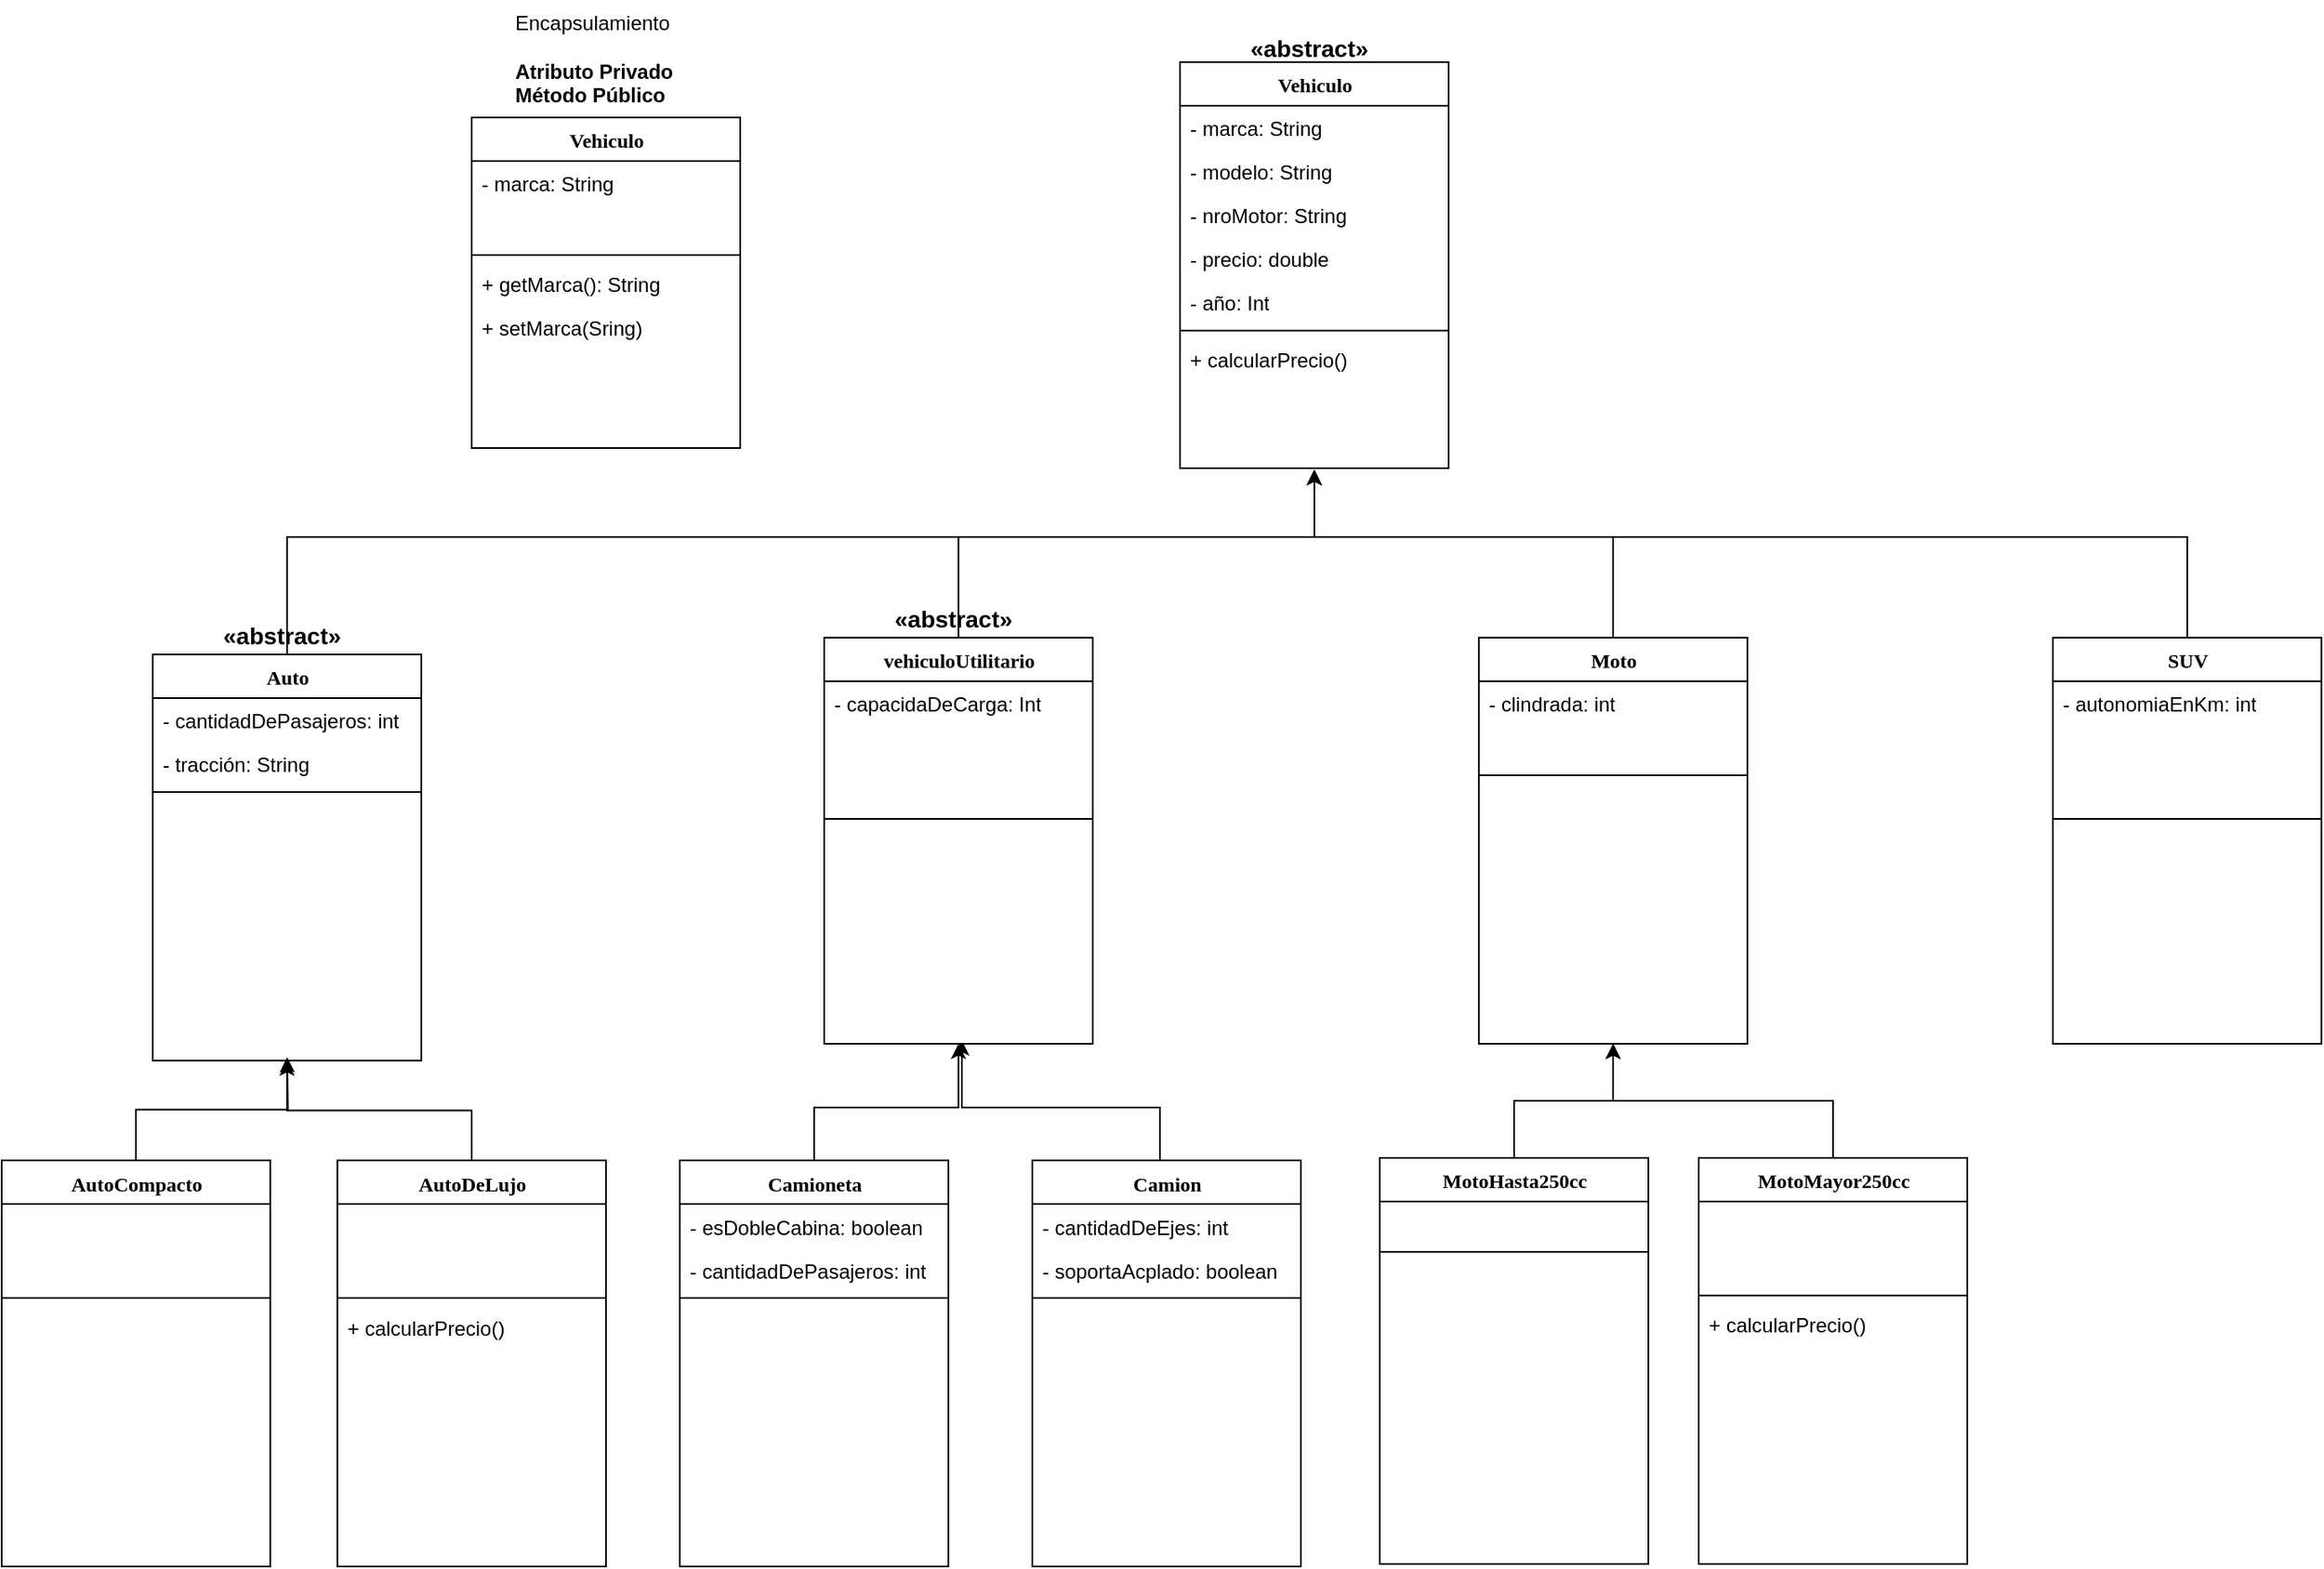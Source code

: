 <mxfile version="28.2.6">
  <diagram name="Page-1" id="9f46799a-70d6-7492-0946-bef42562c5a5">
    <mxGraphModel dx="1969" dy="1796" grid="1" gridSize="10" guides="1" tooltips="1" connect="1" arrows="1" fold="1" page="1" pageScale="1" pageWidth="1100" pageHeight="850" background="none" math="0" shadow="0">
      <root>
        <mxCell id="0" />
        <mxCell id="1" parent="0" />
        <mxCell id="R9KumFvwXoQ1iFfWE24s-2" value="Vehiculo" style="swimlane;html=1;fontStyle=1;align=center;verticalAlign=top;childLayout=stackLayout;horizontal=1;startSize=26;horizontalStack=0;resizeParent=1;resizeLast=0;collapsible=1;marginBottom=0;swimlaneFillColor=#ffffff;rounded=0;shadow=0;comic=0;labelBackgroundColor=none;strokeWidth=1;fillColor=none;fontFamily=Verdana;fontSize=12" vertex="1" parent="1">
          <mxGeometry x="318" y="70" width="160" height="197" as="geometry" />
        </mxCell>
        <mxCell id="R9KumFvwXoQ1iFfWE24s-3" value="- marca: String" style="text;html=1;strokeColor=none;fillColor=none;align=left;verticalAlign=top;spacingLeft=4;spacingRight=4;whiteSpace=wrap;overflow=hidden;rotatable=0;points=[[0,0.5],[1,0.5]];portConstraint=eastwest;" vertex="1" parent="R9KumFvwXoQ1iFfWE24s-2">
          <mxGeometry y="26" width="160" height="26" as="geometry" />
        </mxCell>
        <mxCell id="R9KumFvwXoQ1iFfWE24s-6" value="&amp;nbsp;" style="text;html=1;strokeColor=none;fillColor=none;align=left;verticalAlign=top;spacingLeft=4;spacingRight=4;whiteSpace=wrap;overflow=hidden;rotatable=0;points=[[0,0.5],[1,0.5]];portConstraint=eastwest;" vertex="1" parent="R9KumFvwXoQ1iFfWE24s-2">
          <mxGeometry y="52" width="160" height="26" as="geometry" />
        </mxCell>
        <mxCell id="R9KumFvwXoQ1iFfWE24s-7" value="" style="line;html=1;strokeWidth=1;fillColor=none;align=left;verticalAlign=middle;spacingTop=-1;spacingLeft=3;spacingRight=3;rotatable=0;labelPosition=right;points=[];portConstraint=eastwest;" vertex="1" parent="R9KumFvwXoQ1iFfWE24s-2">
          <mxGeometry y="78" width="160" height="8" as="geometry" />
        </mxCell>
        <mxCell id="R9KumFvwXoQ1iFfWE24s-8" value="+ getMarca(): String" style="text;html=1;strokeColor=none;fillColor=none;align=left;verticalAlign=top;spacingLeft=4;spacingRight=4;whiteSpace=wrap;overflow=hidden;rotatable=0;points=[[0,0.5],[1,0.5]];portConstraint=eastwest;" vertex="1" parent="R9KumFvwXoQ1iFfWE24s-2">
          <mxGeometry y="86" width="160" height="26" as="geometry" />
        </mxCell>
        <mxCell id="R9KumFvwXoQ1iFfWE24s-9" value="+ setMarca(Sring)" style="text;html=1;strokeColor=none;fillColor=none;align=left;verticalAlign=top;spacingLeft=4;spacingRight=4;whiteSpace=wrap;overflow=hidden;rotatable=0;points=[[0,0.5],[1,0.5]];portConstraint=eastwest;" vertex="1" parent="R9KumFvwXoQ1iFfWE24s-2">
          <mxGeometry y="112" width="160" height="26" as="geometry" />
        </mxCell>
        <mxCell id="R9KumFvwXoQ1iFfWE24s-12" value="Vehiculo" style="swimlane;html=1;fontStyle=1;align=center;verticalAlign=top;childLayout=stackLayout;horizontal=1;startSize=26;horizontalStack=0;resizeParent=1;resizeLast=0;collapsible=1;marginBottom=0;swimlaneFillColor=#ffffff;rounded=0;shadow=0;comic=0;labelBackgroundColor=none;strokeWidth=1;fillColor=none;fontFamily=Verdana;fontSize=12" vertex="1" parent="1">
          <mxGeometry x="740" y="37" width="160" height="242" as="geometry" />
        </mxCell>
        <mxCell id="R9KumFvwXoQ1iFfWE24s-13" value="- marca: String" style="text;html=1;strokeColor=none;fillColor=none;align=left;verticalAlign=top;spacingLeft=4;spacingRight=4;whiteSpace=wrap;overflow=hidden;rotatable=0;points=[[0,0.5],[1,0.5]];portConstraint=eastwest;" vertex="1" parent="R9KumFvwXoQ1iFfWE24s-12">
          <mxGeometry y="26" width="160" height="26" as="geometry" />
        </mxCell>
        <mxCell id="R9KumFvwXoQ1iFfWE24s-14" value="- modelo: String" style="text;html=1;strokeColor=none;fillColor=none;align=left;verticalAlign=top;spacingLeft=4;spacingRight=4;whiteSpace=wrap;overflow=hidden;rotatable=0;points=[[0,0.5],[1,0.5]];portConstraint=eastwest;" vertex="1" parent="R9KumFvwXoQ1iFfWE24s-12">
          <mxGeometry y="52" width="160" height="26" as="geometry" />
        </mxCell>
        <mxCell id="R9KumFvwXoQ1iFfWE24s-15" value="- nroMotor: String" style="text;html=1;strokeColor=none;fillColor=none;align=left;verticalAlign=top;spacingLeft=4;spacingRight=4;whiteSpace=wrap;overflow=hidden;rotatable=0;points=[[0,0.5],[1,0.5]];portConstraint=eastwest;" vertex="1" parent="R9KumFvwXoQ1iFfWE24s-12">
          <mxGeometry y="78" width="160" height="26" as="geometry" />
        </mxCell>
        <mxCell id="R9KumFvwXoQ1iFfWE24s-22" value="- precio: double" style="text;html=1;strokeColor=none;fillColor=none;align=left;verticalAlign=top;spacingLeft=4;spacingRight=4;whiteSpace=wrap;overflow=hidden;rotatable=0;points=[[0,0.5],[1,0.5]];portConstraint=eastwest;" vertex="1" parent="R9KumFvwXoQ1iFfWE24s-12">
          <mxGeometry y="104" width="160" height="26" as="geometry" />
        </mxCell>
        <mxCell id="R9KumFvwXoQ1iFfWE24s-16" value="- año: Int" style="text;html=1;strokeColor=none;fillColor=none;align=left;verticalAlign=top;spacingLeft=4;spacingRight=4;whiteSpace=wrap;overflow=hidden;rotatable=0;points=[[0,0.5],[1,0.5]];portConstraint=eastwest;" vertex="1" parent="R9KumFvwXoQ1iFfWE24s-12">
          <mxGeometry y="130" width="160" height="26" as="geometry" />
        </mxCell>
        <mxCell id="R9KumFvwXoQ1iFfWE24s-17" value="" style="line;html=1;strokeWidth=1;fillColor=none;align=left;verticalAlign=middle;spacingTop=-1;spacingLeft=3;spacingRight=3;rotatable=0;labelPosition=right;points=[];portConstraint=eastwest;" vertex="1" parent="R9KumFvwXoQ1iFfWE24s-12">
          <mxGeometry y="156" width="160" height="8" as="geometry" />
        </mxCell>
        <mxCell id="R9KumFvwXoQ1iFfWE24s-18" value="+ calcularPrecio()" style="text;html=1;strokeColor=none;fillColor=none;align=left;verticalAlign=top;spacingLeft=4;spacingRight=4;whiteSpace=wrap;overflow=hidden;rotatable=0;points=[[0,0.5],[1,0.5]];portConstraint=eastwest;" vertex="1" parent="R9KumFvwXoQ1iFfWE24s-12">
          <mxGeometry y="164" width="160" height="26" as="geometry" />
        </mxCell>
        <mxCell id="R9KumFvwXoQ1iFfWE24s-21" value="Encapsulamiento&lt;div&gt;&lt;br&gt;&lt;/div&gt;&lt;div&gt;&lt;b&gt;Atributo Privado&lt;/b&gt;&lt;/div&gt;&lt;div&gt;&lt;b&gt;Método Público&lt;/b&gt;&lt;/div&gt;" style="text;html=1;strokeColor=none;fillColor=none;align=left;verticalAlign=top;spacingLeft=4;spacingRight=4;whiteSpace=wrap;overflow=hidden;rotatable=0;points=[[0,0.5],[1,0.5]];portConstraint=eastwest;" vertex="1" parent="1">
          <mxGeometry x="338" width="140" height="60" as="geometry" />
        </mxCell>
        <mxCell id="R9KumFvwXoQ1iFfWE24s-24" value="Auto" style="swimlane;html=1;fontStyle=1;align=center;verticalAlign=top;childLayout=stackLayout;horizontal=1;startSize=26;horizontalStack=0;resizeParent=1;resizeLast=0;collapsible=1;marginBottom=0;swimlaneFillColor=#ffffff;rounded=0;shadow=0;comic=0;labelBackgroundColor=none;strokeWidth=1;fillColor=none;fontFamily=Verdana;fontSize=12" vertex="1" parent="1">
          <mxGeometry x="128" y="390" width="160" height="242" as="geometry" />
        </mxCell>
        <mxCell id="R9KumFvwXoQ1iFfWE24s-90" value="- cantidadDePasajeros: int" style="text;html=1;strokeColor=none;fillColor=none;align=left;verticalAlign=top;spacingLeft=4;spacingRight=4;whiteSpace=wrap;overflow=hidden;rotatable=0;points=[[0,0.5],[1,0.5]];portConstraint=eastwest;" vertex="1" parent="R9KumFvwXoQ1iFfWE24s-24">
          <mxGeometry y="26" width="160" height="26" as="geometry" />
        </mxCell>
        <mxCell id="R9KumFvwXoQ1iFfWE24s-26" value="- tracción: String" style="text;html=1;strokeColor=none;fillColor=none;align=left;verticalAlign=top;spacingLeft=4;spacingRight=4;whiteSpace=wrap;overflow=hidden;rotatable=0;points=[[0,0.5],[1,0.5]];portConstraint=eastwest;" vertex="1" parent="R9KumFvwXoQ1iFfWE24s-24">
          <mxGeometry y="52" width="160" height="26" as="geometry" />
        </mxCell>
        <mxCell id="R9KumFvwXoQ1iFfWE24s-31" value="" style="line;html=1;strokeWidth=1;fillColor=none;align=left;verticalAlign=middle;spacingTop=-1;spacingLeft=3;spacingRight=3;rotatable=0;labelPosition=right;points=[];portConstraint=eastwest;" vertex="1" parent="R9KumFvwXoQ1iFfWE24s-24">
          <mxGeometry y="78" width="160" height="8" as="geometry" />
        </mxCell>
        <mxCell id="R9KumFvwXoQ1iFfWE24s-92" value="&amp;nbsp;" style="text;html=1;strokeColor=none;fillColor=none;align=left;verticalAlign=top;spacingLeft=4;spacingRight=4;whiteSpace=wrap;overflow=hidden;rotatable=0;points=[[0,0.5],[1,0.5]];portConstraint=eastwest;" vertex="1" parent="R9KumFvwXoQ1iFfWE24s-24">
          <mxGeometry y="86" width="160" height="26" as="geometry" />
        </mxCell>
        <mxCell id="R9KumFvwXoQ1iFfWE24s-88" style="edgeStyle=orthogonalEdgeStyle;rounded=0;orthogonalLoop=1;jettySize=auto;html=1;entryX=0.5;entryY=1;entryDx=0;entryDy=0;exitX=0.5;exitY=0;exitDx=0;exitDy=0;" edge="1" parent="1" source="R9KumFvwXoQ1iFfWE24s-34" target="R9KumFvwXoQ1iFfWE24s-80">
          <mxGeometry relative="1" as="geometry">
            <Array as="points">
              <mxPoint x="522" y="660" />
              <mxPoint x="608" y="660" />
            </Array>
          </mxGeometry>
        </mxCell>
        <mxCell id="R9KumFvwXoQ1iFfWE24s-34" value="Camioneta" style="swimlane;html=1;fontStyle=1;align=center;verticalAlign=top;childLayout=stackLayout;horizontal=1;startSize=26;horizontalStack=0;resizeParent=1;resizeLast=0;collapsible=1;marginBottom=0;swimlaneFillColor=#ffffff;rounded=0;shadow=0;comic=0;labelBackgroundColor=none;strokeWidth=1;fillColor=none;fontFamily=Verdana;fontSize=12" vertex="1" parent="1">
          <mxGeometry x="442" y="691.5" width="160" height="242" as="geometry" />
        </mxCell>
        <mxCell id="R9KumFvwXoQ1iFfWE24s-35" value="- esDobleCabina: boolean" style="text;html=1;strokeColor=none;fillColor=none;align=left;verticalAlign=top;spacingLeft=4;spacingRight=4;whiteSpace=wrap;overflow=hidden;rotatable=0;points=[[0,0.5],[1,0.5]];portConstraint=eastwest;" vertex="1" parent="R9KumFvwXoQ1iFfWE24s-34">
          <mxGeometry y="26" width="160" height="26" as="geometry" />
        </mxCell>
        <mxCell id="R9KumFvwXoQ1iFfWE24s-79" value="- cantidadDePasajeros: int" style="text;html=1;strokeColor=none;fillColor=none;align=left;verticalAlign=top;spacingLeft=4;spacingRight=4;whiteSpace=wrap;overflow=hidden;rotatable=0;points=[[0,0.5],[1,0.5]];portConstraint=eastwest;" vertex="1" parent="R9KumFvwXoQ1iFfWE24s-34">
          <mxGeometry y="52" width="160" height="26" as="geometry" />
        </mxCell>
        <mxCell id="R9KumFvwXoQ1iFfWE24s-41" value="" style="line;html=1;strokeWidth=1;fillColor=none;align=left;verticalAlign=middle;spacingTop=-1;spacingLeft=3;spacingRight=3;rotatable=0;labelPosition=right;points=[];portConstraint=eastwest;" vertex="1" parent="R9KumFvwXoQ1iFfWE24s-34">
          <mxGeometry y="78" width="160" height="8" as="geometry" />
        </mxCell>
        <mxCell id="R9KumFvwXoQ1iFfWE24s-42" value="&amp;nbsp;" style="text;html=1;strokeColor=none;fillColor=none;align=left;verticalAlign=top;spacingLeft=4;spacingRight=4;whiteSpace=wrap;overflow=hidden;rotatable=0;points=[[0,0.5],[1,0.5]];portConstraint=eastwest;" vertex="1" parent="R9KumFvwXoQ1iFfWE24s-34">
          <mxGeometry y="86" width="160" height="26" as="geometry" />
        </mxCell>
        <mxCell id="R9KumFvwXoQ1iFfWE24s-43" value="&amp;nbsp;" style="text;html=1;strokeColor=none;fillColor=none;align=left;verticalAlign=top;spacingLeft=4;spacingRight=4;whiteSpace=wrap;overflow=hidden;rotatable=0;points=[[0,0.5],[1,0.5]];portConstraint=eastwest;" vertex="1" parent="R9KumFvwXoQ1iFfWE24s-34">
          <mxGeometry y="112" width="160" height="26" as="geometry" />
        </mxCell>
        <mxCell id="R9KumFvwXoQ1iFfWE24s-44" value="Moto" style="swimlane;html=1;fontStyle=1;align=center;verticalAlign=top;childLayout=stackLayout;horizontal=1;startSize=26;horizontalStack=0;resizeParent=1;resizeLast=0;collapsible=1;marginBottom=0;swimlaneFillColor=#ffffff;rounded=0;shadow=0;comic=0;labelBackgroundColor=none;strokeWidth=1;fillColor=none;fontFamily=Verdana;fontSize=12" vertex="1" parent="1">
          <mxGeometry x="918" y="380" width="160" height="242" as="geometry" />
        </mxCell>
        <mxCell id="R9KumFvwXoQ1iFfWE24s-49" value="- clindrada: int" style="text;html=1;strokeColor=none;fillColor=none;align=left;verticalAlign=top;spacingLeft=4;spacingRight=4;whiteSpace=wrap;overflow=hidden;rotatable=0;points=[[0,0.5],[1,0.5]];portConstraint=eastwest;" vertex="1" parent="R9KumFvwXoQ1iFfWE24s-44">
          <mxGeometry y="26" width="160" height="26" as="geometry" />
        </mxCell>
        <mxCell id="R9KumFvwXoQ1iFfWE24s-50" value="&amp;nbsp;" style="text;html=1;strokeColor=none;fillColor=none;align=left;verticalAlign=top;spacingLeft=4;spacingRight=4;whiteSpace=wrap;overflow=hidden;rotatable=0;points=[[0,0.5],[1,0.5]];portConstraint=eastwest;" vertex="1" parent="R9KumFvwXoQ1iFfWE24s-44">
          <mxGeometry y="52" width="160" height="26" as="geometry" />
        </mxCell>
        <mxCell id="R9KumFvwXoQ1iFfWE24s-51" value="" style="line;html=1;strokeWidth=1;fillColor=none;align=left;verticalAlign=middle;spacingTop=-1;spacingLeft=3;spacingRight=3;rotatable=0;labelPosition=right;points=[];portConstraint=eastwest;" vertex="1" parent="R9KumFvwXoQ1iFfWE24s-44">
          <mxGeometry y="78" width="160" height="8" as="geometry" />
        </mxCell>
        <mxCell id="R9KumFvwXoQ1iFfWE24s-89" style="edgeStyle=orthogonalEdgeStyle;rounded=0;orthogonalLoop=1;jettySize=auto;html=1;exitX=0.5;exitY=0;exitDx=0;exitDy=0;" edge="1" parent="1" source="R9KumFvwXoQ1iFfWE24s-54">
          <mxGeometry relative="1" as="geometry">
            <mxPoint x="610" y="620" as="targetPoint" />
            <mxPoint x="778" y="680" as="sourcePoint" />
            <Array as="points">
              <mxPoint x="728" y="691" />
              <mxPoint x="728" y="660" />
              <mxPoint x="610" y="660" />
            </Array>
          </mxGeometry>
        </mxCell>
        <mxCell id="R9KumFvwXoQ1iFfWE24s-54" value="Camion" style="swimlane;html=1;fontStyle=1;align=center;verticalAlign=top;childLayout=stackLayout;horizontal=1;startSize=26;horizontalStack=0;resizeParent=1;resizeLast=0;collapsible=1;marginBottom=0;swimlaneFillColor=#ffffff;rounded=0;shadow=0;comic=0;labelBackgroundColor=none;strokeWidth=1;fillColor=none;fontFamily=Verdana;fontSize=12" vertex="1" parent="1">
          <mxGeometry x="652" y="691.5" width="160" height="242" as="geometry" />
        </mxCell>
        <mxCell id="R9KumFvwXoQ1iFfWE24s-59" value="- cantidadDeEjes: int" style="text;html=1;strokeColor=none;fillColor=none;align=left;verticalAlign=top;spacingLeft=4;spacingRight=4;whiteSpace=wrap;overflow=hidden;rotatable=0;points=[[0,0.5],[1,0.5]];portConstraint=eastwest;" vertex="1" parent="R9KumFvwXoQ1iFfWE24s-54">
          <mxGeometry y="26" width="160" height="26" as="geometry" />
        </mxCell>
        <mxCell id="R9KumFvwXoQ1iFfWE24s-60" value="- soportaAcplado: boolean" style="text;html=1;strokeColor=none;fillColor=none;align=left;verticalAlign=top;spacingLeft=4;spacingRight=4;whiteSpace=wrap;overflow=hidden;rotatable=0;points=[[0,0.5],[1,0.5]];portConstraint=eastwest;" vertex="1" parent="R9KumFvwXoQ1iFfWE24s-54">
          <mxGeometry y="52" width="160" height="26" as="geometry" />
        </mxCell>
        <mxCell id="R9KumFvwXoQ1iFfWE24s-61" value="" style="line;html=1;strokeWidth=1;fillColor=none;align=left;verticalAlign=middle;spacingTop=-1;spacingLeft=3;spacingRight=3;rotatable=0;labelPosition=right;points=[];portConstraint=eastwest;" vertex="1" parent="R9KumFvwXoQ1iFfWE24s-54">
          <mxGeometry y="78" width="160" height="8" as="geometry" />
        </mxCell>
        <mxCell id="R9KumFvwXoQ1iFfWE24s-62" value="&amp;nbsp;" style="text;html=1;strokeColor=none;fillColor=none;align=left;verticalAlign=top;spacingLeft=4;spacingRight=4;whiteSpace=wrap;overflow=hidden;rotatable=0;points=[[0,0.5],[1,0.5]];portConstraint=eastwest;" vertex="1" parent="R9KumFvwXoQ1iFfWE24s-54">
          <mxGeometry y="86" width="160" height="26" as="geometry" />
        </mxCell>
        <mxCell id="R9KumFvwXoQ1iFfWE24s-63" value="&amp;nbsp;" style="text;html=1;strokeColor=none;fillColor=none;align=left;verticalAlign=top;spacingLeft=4;spacingRight=4;whiteSpace=wrap;overflow=hidden;rotatable=0;points=[[0,0.5],[1,0.5]];portConstraint=eastwest;" vertex="1" parent="R9KumFvwXoQ1iFfWE24s-54">
          <mxGeometry y="112" width="160" height="26" as="geometry" />
        </mxCell>
        <mxCell id="R9KumFvwXoQ1iFfWE24s-129" style="edgeStyle=orthogonalEdgeStyle;rounded=0;orthogonalLoop=1;jettySize=auto;html=1;" edge="1" parent="1" source="R9KumFvwXoQ1iFfWE24s-64">
          <mxGeometry relative="1" as="geometry">
            <mxPoint x="820" y="280" as="targetPoint" />
            <Array as="points">
              <mxPoint x="1340" y="320" />
              <mxPoint x="820" y="320" />
            </Array>
          </mxGeometry>
        </mxCell>
        <mxCell id="R9KumFvwXoQ1iFfWE24s-64" value="SUV" style="swimlane;html=1;fontStyle=1;align=center;verticalAlign=top;childLayout=stackLayout;horizontal=1;startSize=26;horizontalStack=0;resizeParent=1;resizeLast=0;collapsible=1;marginBottom=0;swimlaneFillColor=#ffffff;rounded=0;shadow=0;comic=0;labelBackgroundColor=none;strokeWidth=1;fillColor=none;fontFamily=Verdana;fontSize=12" vertex="1" parent="1">
          <mxGeometry x="1260" y="380" width="160" height="242" as="geometry" />
        </mxCell>
        <mxCell id="R9KumFvwXoQ1iFfWE24s-68" value="- autonomiaEnKm: int" style="text;html=1;strokeColor=none;fillColor=none;align=left;verticalAlign=top;spacingLeft=4;spacingRight=4;whiteSpace=wrap;overflow=hidden;rotatable=0;points=[[0,0.5],[1,0.5]];portConstraint=eastwest;" vertex="1" parent="R9KumFvwXoQ1iFfWE24s-64">
          <mxGeometry y="26" width="160" height="26" as="geometry" />
        </mxCell>
        <mxCell id="R9KumFvwXoQ1iFfWE24s-69" value="&amp;nbsp;" style="text;html=1;strokeColor=none;fillColor=none;align=left;verticalAlign=top;spacingLeft=4;spacingRight=4;whiteSpace=wrap;overflow=hidden;rotatable=0;points=[[0,0.5],[1,0.5]];portConstraint=eastwest;" vertex="1" parent="R9KumFvwXoQ1iFfWE24s-64">
          <mxGeometry y="52" width="160" height="26" as="geometry" />
        </mxCell>
        <mxCell id="R9KumFvwXoQ1iFfWE24s-70" value="&amp;nbsp;" style="text;html=1;strokeColor=none;fillColor=none;align=left;verticalAlign=top;spacingLeft=4;spacingRight=4;whiteSpace=wrap;overflow=hidden;rotatable=0;points=[[0,0.5],[1,0.5]];portConstraint=eastwest;" vertex="1" parent="R9KumFvwXoQ1iFfWE24s-64">
          <mxGeometry y="78" width="160" height="26" as="geometry" />
        </mxCell>
        <mxCell id="R9KumFvwXoQ1iFfWE24s-71" value="" style="line;html=1;strokeWidth=1;fillColor=none;align=left;verticalAlign=middle;spacingTop=-1;spacingLeft=3;spacingRight=3;rotatable=0;labelPosition=right;points=[];portConstraint=eastwest;" vertex="1" parent="R9KumFvwXoQ1iFfWE24s-64">
          <mxGeometry y="104" width="160" height="8" as="geometry" />
        </mxCell>
        <mxCell id="R9KumFvwXoQ1iFfWE24s-72" value="&amp;nbsp;" style="text;html=1;strokeColor=none;fillColor=none;align=left;verticalAlign=top;spacingLeft=4;spacingRight=4;whiteSpace=wrap;overflow=hidden;rotatable=0;points=[[0,0.5],[1,0.5]];portConstraint=eastwest;" vertex="1" parent="R9KumFvwXoQ1iFfWE24s-64">
          <mxGeometry y="112" width="160" height="26" as="geometry" />
        </mxCell>
        <mxCell id="R9KumFvwXoQ1iFfWE24s-73" value="&amp;nbsp;" style="text;html=1;strokeColor=none;fillColor=none;align=left;verticalAlign=top;spacingLeft=4;spacingRight=4;whiteSpace=wrap;overflow=hidden;rotatable=0;points=[[0,0.5],[1,0.5]];portConstraint=eastwest;" vertex="1" parent="R9KumFvwXoQ1iFfWE24s-64">
          <mxGeometry y="138" width="160" height="26" as="geometry" />
        </mxCell>
        <mxCell id="R9KumFvwXoQ1iFfWE24s-128" style="edgeStyle=orthogonalEdgeStyle;rounded=0;orthogonalLoop=1;jettySize=auto;html=1;" edge="1" parent="1" source="R9KumFvwXoQ1iFfWE24s-80">
          <mxGeometry relative="1" as="geometry">
            <mxPoint x="820" y="280" as="targetPoint" />
            <Array as="points">
              <mxPoint x="608" y="320" />
              <mxPoint x="820" y="320" />
            </Array>
          </mxGeometry>
        </mxCell>
        <mxCell id="R9KumFvwXoQ1iFfWE24s-80" value="vehiculoUtilitario" style="swimlane;html=1;fontStyle=1;align=center;verticalAlign=top;childLayout=stackLayout;horizontal=1;startSize=26;horizontalStack=0;resizeParent=1;resizeLast=0;collapsible=1;marginBottom=0;swimlaneFillColor=#ffffff;rounded=0;shadow=0;comic=0;labelBackgroundColor=none;strokeWidth=1;fillColor=none;fontFamily=Verdana;fontSize=12" vertex="1" parent="1">
          <mxGeometry x="528" y="380" width="160" height="242" as="geometry" />
        </mxCell>
        <mxCell id="R9KumFvwXoQ1iFfWE24s-81" value="- capacidaDeCarga: Int" style="text;html=1;strokeColor=none;fillColor=none;align=left;verticalAlign=top;spacingLeft=4;spacingRight=4;whiteSpace=wrap;overflow=hidden;rotatable=0;points=[[0,0.5],[1,0.5]];portConstraint=eastwest;" vertex="1" parent="R9KumFvwXoQ1iFfWE24s-80">
          <mxGeometry y="26" width="160" height="26" as="geometry" />
        </mxCell>
        <mxCell id="R9KumFvwXoQ1iFfWE24s-82" value="&amp;nbsp;" style="text;html=1;strokeColor=none;fillColor=none;align=left;verticalAlign=top;spacingLeft=4;spacingRight=4;whiteSpace=wrap;overflow=hidden;rotatable=0;points=[[0,0.5],[1,0.5]];portConstraint=eastwest;" vertex="1" parent="R9KumFvwXoQ1iFfWE24s-80">
          <mxGeometry y="52" width="160" height="26" as="geometry" />
        </mxCell>
        <mxCell id="R9KumFvwXoQ1iFfWE24s-83" value="&amp;nbsp;" style="text;html=1;strokeColor=none;fillColor=none;align=left;verticalAlign=top;spacingLeft=4;spacingRight=4;whiteSpace=wrap;overflow=hidden;rotatable=0;points=[[0,0.5],[1,0.5]];portConstraint=eastwest;" vertex="1" parent="R9KumFvwXoQ1iFfWE24s-80">
          <mxGeometry y="78" width="160" height="26" as="geometry" />
        </mxCell>
        <mxCell id="R9KumFvwXoQ1iFfWE24s-84" value="" style="line;html=1;strokeWidth=1;fillColor=none;align=left;verticalAlign=middle;spacingTop=-1;spacingLeft=3;spacingRight=3;rotatable=0;labelPosition=right;points=[];portConstraint=eastwest;" vertex="1" parent="R9KumFvwXoQ1iFfWE24s-80">
          <mxGeometry y="104" width="160" height="8" as="geometry" />
        </mxCell>
        <mxCell id="R9KumFvwXoQ1iFfWE24s-85" value="&amp;nbsp;" style="text;html=1;strokeColor=none;fillColor=none;align=left;verticalAlign=top;spacingLeft=4;spacingRight=4;whiteSpace=wrap;overflow=hidden;rotatable=0;points=[[0,0.5],[1,0.5]];portConstraint=eastwest;" vertex="1" parent="R9KumFvwXoQ1iFfWE24s-80">
          <mxGeometry y="112" width="160" height="26" as="geometry" />
        </mxCell>
        <mxCell id="R9KumFvwXoQ1iFfWE24s-86" value="&amp;nbsp;" style="text;html=1;strokeColor=none;fillColor=none;align=left;verticalAlign=top;spacingLeft=4;spacingRight=4;whiteSpace=wrap;overflow=hidden;rotatable=0;points=[[0,0.5],[1,0.5]];portConstraint=eastwest;" vertex="1" parent="R9KumFvwXoQ1iFfWE24s-80">
          <mxGeometry y="138" width="160" height="26" as="geometry" />
        </mxCell>
        <mxCell id="R9KumFvwXoQ1iFfWE24s-87" style="edgeStyle=none;rounded=0;orthogonalLoop=1;jettySize=auto;html=1;exitX=0.75;exitY=0;exitDx=0;exitDy=0;" edge="1" parent="1" source="R9KumFvwXoQ1iFfWE24s-34" target="R9KumFvwXoQ1iFfWE24s-34">
          <mxGeometry relative="1" as="geometry" />
        </mxCell>
        <mxCell id="R9KumFvwXoQ1iFfWE24s-105" style="edgeStyle=orthogonalEdgeStyle;rounded=0;orthogonalLoop=1;jettySize=auto;html=1;entryX=0.5;entryY=1;entryDx=0;entryDy=0;" edge="1" parent="1" source="R9KumFvwXoQ1iFfWE24s-93" target="R9KumFvwXoQ1iFfWE24s-24">
          <mxGeometry relative="1" as="geometry" />
        </mxCell>
        <mxCell id="R9KumFvwXoQ1iFfWE24s-93" value="AutoDeLujo" style="swimlane;html=1;fontStyle=1;align=center;verticalAlign=top;childLayout=stackLayout;horizontal=1;startSize=26;horizontalStack=0;resizeParent=1;resizeLast=0;collapsible=1;marginBottom=0;swimlaneFillColor=#ffffff;rounded=0;shadow=0;comic=0;labelBackgroundColor=none;strokeWidth=1;fillColor=none;fontFamily=Verdana;fontSize=12" vertex="1" parent="1">
          <mxGeometry x="238" y="691.5" width="160" height="242" as="geometry" />
        </mxCell>
        <mxCell id="R9KumFvwXoQ1iFfWE24s-95" value="&amp;nbsp;" style="text;html=1;strokeColor=none;fillColor=none;align=left;verticalAlign=top;spacingLeft=4;spacingRight=4;whiteSpace=wrap;overflow=hidden;rotatable=0;points=[[0,0.5],[1,0.5]];portConstraint=eastwest;" vertex="1" parent="R9KumFvwXoQ1iFfWE24s-93">
          <mxGeometry y="26" width="160" height="26" as="geometry" />
        </mxCell>
        <mxCell id="R9KumFvwXoQ1iFfWE24s-96" value="&amp;nbsp;" style="text;html=1;strokeColor=none;fillColor=none;align=left;verticalAlign=top;spacingLeft=4;spacingRight=4;whiteSpace=wrap;overflow=hidden;rotatable=0;points=[[0,0.5],[1,0.5]];portConstraint=eastwest;" vertex="1" parent="R9KumFvwXoQ1iFfWE24s-93">
          <mxGeometry y="52" width="160" height="26" as="geometry" />
        </mxCell>
        <mxCell id="R9KumFvwXoQ1iFfWE24s-97" value="" style="line;html=1;strokeWidth=1;fillColor=none;align=left;verticalAlign=middle;spacingTop=-1;spacingLeft=3;spacingRight=3;rotatable=0;labelPosition=right;points=[];portConstraint=eastwest;" vertex="1" parent="R9KumFvwXoQ1iFfWE24s-93">
          <mxGeometry y="78" width="160" height="8" as="geometry" />
        </mxCell>
        <mxCell id="R9KumFvwXoQ1iFfWE24s-98" value="+ calcularPrecio()" style="text;html=1;strokeColor=none;fillColor=none;align=left;verticalAlign=top;spacingLeft=4;spacingRight=4;whiteSpace=wrap;overflow=hidden;rotatable=0;points=[[0,0.5],[1,0.5]];portConstraint=eastwest;" vertex="1" parent="R9KumFvwXoQ1iFfWE24s-93">
          <mxGeometry y="86" width="160" height="26" as="geometry" />
        </mxCell>
        <mxCell id="R9KumFvwXoQ1iFfWE24s-106" style="edgeStyle=orthogonalEdgeStyle;rounded=0;orthogonalLoop=1;jettySize=auto;html=1;exitX=0.5;exitY=0;exitDx=0;exitDy=0;" edge="1" parent="1" source="R9KumFvwXoQ1iFfWE24s-99">
          <mxGeometry relative="1" as="geometry">
            <mxPoint x="208" y="630.0" as="targetPoint" />
          </mxGeometry>
        </mxCell>
        <mxCell id="R9KumFvwXoQ1iFfWE24s-99" value="AutoCompacto" style="swimlane;html=1;fontStyle=1;align=center;verticalAlign=top;childLayout=stackLayout;horizontal=1;startSize=26;horizontalStack=0;resizeParent=1;resizeLast=0;collapsible=1;marginBottom=0;swimlaneFillColor=#ffffff;rounded=0;shadow=0;comic=0;labelBackgroundColor=none;strokeWidth=1;fillColor=none;fontFamily=Verdana;fontSize=12" vertex="1" parent="1">
          <mxGeometry x="38" y="691.5" width="160" height="242" as="geometry" />
        </mxCell>
        <mxCell id="R9KumFvwXoQ1iFfWE24s-101" value="&amp;nbsp;" style="text;html=1;strokeColor=none;fillColor=none;align=left;verticalAlign=top;spacingLeft=4;spacingRight=4;whiteSpace=wrap;overflow=hidden;rotatable=0;points=[[0,0.5],[1,0.5]];portConstraint=eastwest;" vertex="1" parent="R9KumFvwXoQ1iFfWE24s-99">
          <mxGeometry y="26" width="160" height="26" as="geometry" />
        </mxCell>
        <mxCell id="R9KumFvwXoQ1iFfWE24s-102" value="&amp;nbsp;" style="text;html=1;strokeColor=none;fillColor=none;align=left;verticalAlign=top;spacingLeft=4;spacingRight=4;whiteSpace=wrap;overflow=hidden;rotatable=0;points=[[0,0.5],[1,0.5]];portConstraint=eastwest;" vertex="1" parent="R9KumFvwXoQ1iFfWE24s-99">
          <mxGeometry y="52" width="160" height="26" as="geometry" />
        </mxCell>
        <mxCell id="R9KumFvwXoQ1iFfWE24s-103" value="" style="line;html=1;strokeWidth=1;fillColor=none;align=left;verticalAlign=middle;spacingTop=-1;spacingLeft=3;spacingRight=3;rotatable=0;labelPosition=right;points=[];portConstraint=eastwest;" vertex="1" parent="R9KumFvwXoQ1iFfWE24s-99">
          <mxGeometry y="78" width="160" height="8" as="geometry" />
        </mxCell>
        <mxCell id="R9KumFvwXoQ1iFfWE24s-104" value="&amp;nbsp;" style="text;html=1;strokeColor=none;fillColor=none;align=left;verticalAlign=top;spacingLeft=4;spacingRight=4;whiteSpace=wrap;overflow=hidden;rotatable=0;points=[[0,0.5],[1,0.5]];portConstraint=eastwest;" vertex="1" parent="R9KumFvwXoQ1iFfWE24s-99">
          <mxGeometry y="86" width="160" height="26" as="geometry" />
        </mxCell>
        <mxCell id="R9KumFvwXoQ1iFfWE24s-107" value="&lt;span class=&quot;s1&quot;&gt;&lt;/span&gt;&lt;h3&gt;&lt;b&gt;«abstract»&lt;/b&gt;&lt;/h3&gt;&lt;p&gt;&lt;/p&gt;" style="text;whiteSpace=wrap;html=1;" vertex="1" parent="1">
          <mxGeometry x="780" width="110" height="20" as="geometry" />
        </mxCell>
        <mxCell id="R9KumFvwXoQ1iFfWE24s-108" value="&lt;span class=&quot;s1&quot;&gt;&lt;/span&gt;&lt;h3&gt;&lt;b&gt;«abstract»&lt;/b&gt;&lt;/h3&gt;&lt;p&gt;&lt;/p&gt;" style="text;whiteSpace=wrap;html=1;" vertex="1" parent="1">
          <mxGeometry x="568" y="340" width="110" height="20" as="geometry" />
        </mxCell>
        <mxCell id="R9KumFvwXoQ1iFfWE24s-130" style="edgeStyle=orthogonalEdgeStyle;rounded=0;orthogonalLoop=1;jettySize=auto;html=1;" edge="1" parent="1" source="R9KumFvwXoQ1iFfWE24s-24">
          <mxGeometry relative="1" as="geometry">
            <mxPoint x="820" y="280" as="targetPoint" />
            <Array as="points">
              <mxPoint x="208" y="320" />
              <mxPoint x="820" y="320" />
            </Array>
          </mxGeometry>
        </mxCell>
        <mxCell id="R9KumFvwXoQ1iFfWE24s-110" value="&lt;span class=&quot;s1&quot;&gt;&lt;/span&gt;&lt;h3&gt;&lt;b&gt;«abstract»&lt;/b&gt;&lt;/h3&gt;&lt;p&gt;&lt;/p&gt;" style="text;whiteSpace=wrap;html=1;" vertex="1" parent="1">
          <mxGeometry x="168" y="350" width="110" height="20" as="geometry" />
        </mxCell>
        <mxCell id="R9KumFvwXoQ1iFfWE24s-124" style="edgeStyle=orthogonalEdgeStyle;rounded=0;orthogonalLoop=1;jettySize=auto;html=1;entryX=0.5;entryY=1;entryDx=0;entryDy=0;" edge="1" parent="1" source="R9KumFvwXoQ1iFfWE24s-112" target="R9KumFvwXoQ1iFfWE24s-44">
          <mxGeometry relative="1" as="geometry">
            <mxPoint x="899" y="620" as="targetPoint" />
          </mxGeometry>
        </mxCell>
        <mxCell id="R9KumFvwXoQ1iFfWE24s-112" value="MotoHasta250cc" style="swimlane;html=1;fontStyle=1;align=center;verticalAlign=top;childLayout=stackLayout;horizontal=1;startSize=26;horizontalStack=0;resizeParent=1;resizeLast=0;collapsible=1;marginBottom=0;swimlaneFillColor=#ffffff;rounded=0;shadow=0;comic=0;labelBackgroundColor=none;strokeWidth=1;fillColor=none;fontFamily=Verdana;fontSize=12" vertex="1" parent="1">
          <mxGeometry x="859" y="690" width="160" height="242" as="geometry" />
        </mxCell>
        <mxCell id="R9KumFvwXoQ1iFfWE24s-114" value="&amp;nbsp;" style="text;html=1;strokeColor=none;fillColor=none;align=left;verticalAlign=top;spacingLeft=4;spacingRight=4;whiteSpace=wrap;overflow=hidden;rotatable=0;points=[[0,0.5],[1,0.5]];portConstraint=eastwest;" vertex="1" parent="R9KumFvwXoQ1iFfWE24s-112">
          <mxGeometry y="26" width="160" height="26" as="geometry" />
        </mxCell>
        <mxCell id="R9KumFvwXoQ1iFfWE24s-115" value="" style="line;html=1;strokeWidth=1;fillColor=none;align=left;verticalAlign=middle;spacingTop=-1;spacingLeft=3;spacingRight=3;rotatable=0;labelPosition=right;points=[];portConstraint=eastwest;" vertex="1" parent="R9KumFvwXoQ1iFfWE24s-112">
          <mxGeometry y="52" width="160" height="8" as="geometry" />
        </mxCell>
        <mxCell id="R9KumFvwXoQ1iFfWE24s-125" style="edgeStyle=orthogonalEdgeStyle;rounded=0;orthogonalLoop=1;jettySize=auto;html=1;exitX=0.5;exitY=0;exitDx=0;exitDy=0;entryX=0.5;entryY=1;entryDx=0;entryDy=0;" edge="1" parent="1" source="R9KumFvwXoQ1iFfWE24s-118" target="R9KumFvwXoQ1iFfWE24s-44">
          <mxGeometry relative="1" as="geometry">
            <mxPoint x="899" y="620" as="targetPoint" />
          </mxGeometry>
        </mxCell>
        <mxCell id="R9KumFvwXoQ1iFfWE24s-118" value="MotoMayor250cc" style="swimlane;html=1;fontStyle=1;align=center;verticalAlign=top;childLayout=stackLayout;horizontal=1;startSize=26;horizontalStack=0;resizeParent=1;resizeLast=0;collapsible=1;marginBottom=0;swimlaneFillColor=#ffffff;rounded=0;shadow=0;comic=0;labelBackgroundColor=none;strokeWidth=1;fillColor=none;fontFamily=Verdana;fontSize=12" vertex="1" parent="1">
          <mxGeometry x="1049" y="690" width="160" height="242" as="geometry" />
        </mxCell>
        <mxCell id="R9KumFvwXoQ1iFfWE24s-119" value="&amp;nbsp;" style="text;html=1;strokeColor=none;fillColor=none;align=left;verticalAlign=top;spacingLeft=4;spacingRight=4;whiteSpace=wrap;overflow=hidden;rotatable=0;points=[[0,0.5],[1,0.5]];portConstraint=eastwest;" vertex="1" parent="R9KumFvwXoQ1iFfWE24s-118">
          <mxGeometry y="26" width="160" height="26" as="geometry" />
        </mxCell>
        <mxCell id="R9KumFvwXoQ1iFfWE24s-120" value="&amp;nbsp;" style="text;html=1;strokeColor=none;fillColor=none;align=left;verticalAlign=top;spacingLeft=4;spacingRight=4;whiteSpace=wrap;overflow=hidden;rotatable=0;points=[[0,0.5],[1,0.5]];portConstraint=eastwest;" vertex="1" parent="R9KumFvwXoQ1iFfWE24s-118">
          <mxGeometry y="52" width="160" height="26" as="geometry" />
        </mxCell>
        <mxCell id="R9KumFvwXoQ1iFfWE24s-121" value="" style="line;html=1;strokeWidth=1;fillColor=none;align=left;verticalAlign=middle;spacingTop=-1;spacingLeft=3;spacingRight=3;rotatable=0;labelPosition=right;points=[];portConstraint=eastwest;" vertex="1" parent="R9KumFvwXoQ1iFfWE24s-118">
          <mxGeometry y="78" width="160" height="8" as="geometry" />
        </mxCell>
        <mxCell id="R9KumFvwXoQ1iFfWE24s-126" value="+ calcularPrecio()" style="text;html=1;strokeColor=none;fillColor=none;align=left;verticalAlign=top;spacingLeft=4;spacingRight=4;whiteSpace=wrap;overflow=hidden;rotatable=0;points=[[0,0.5],[1,0.5]];portConstraint=eastwest;" vertex="1" parent="R9KumFvwXoQ1iFfWE24s-118">
          <mxGeometry y="86" width="160" height="26" as="geometry" />
        </mxCell>
        <mxCell id="R9KumFvwXoQ1iFfWE24s-127" style="edgeStyle=orthogonalEdgeStyle;rounded=0;orthogonalLoop=1;jettySize=auto;html=1;exitX=0.5;exitY=0;exitDx=0;exitDy=0;" edge="1" parent="1" source="R9KumFvwXoQ1iFfWE24s-44">
          <mxGeometry relative="1" as="geometry">
            <mxPoint x="820" y="280" as="targetPoint" />
            <Array as="points">
              <mxPoint x="998" y="320" />
              <mxPoint x="820" y="320" />
            </Array>
          </mxGeometry>
        </mxCell>
      </root>
    </mxGraphModel>
  </diagram>
</mxfile>

